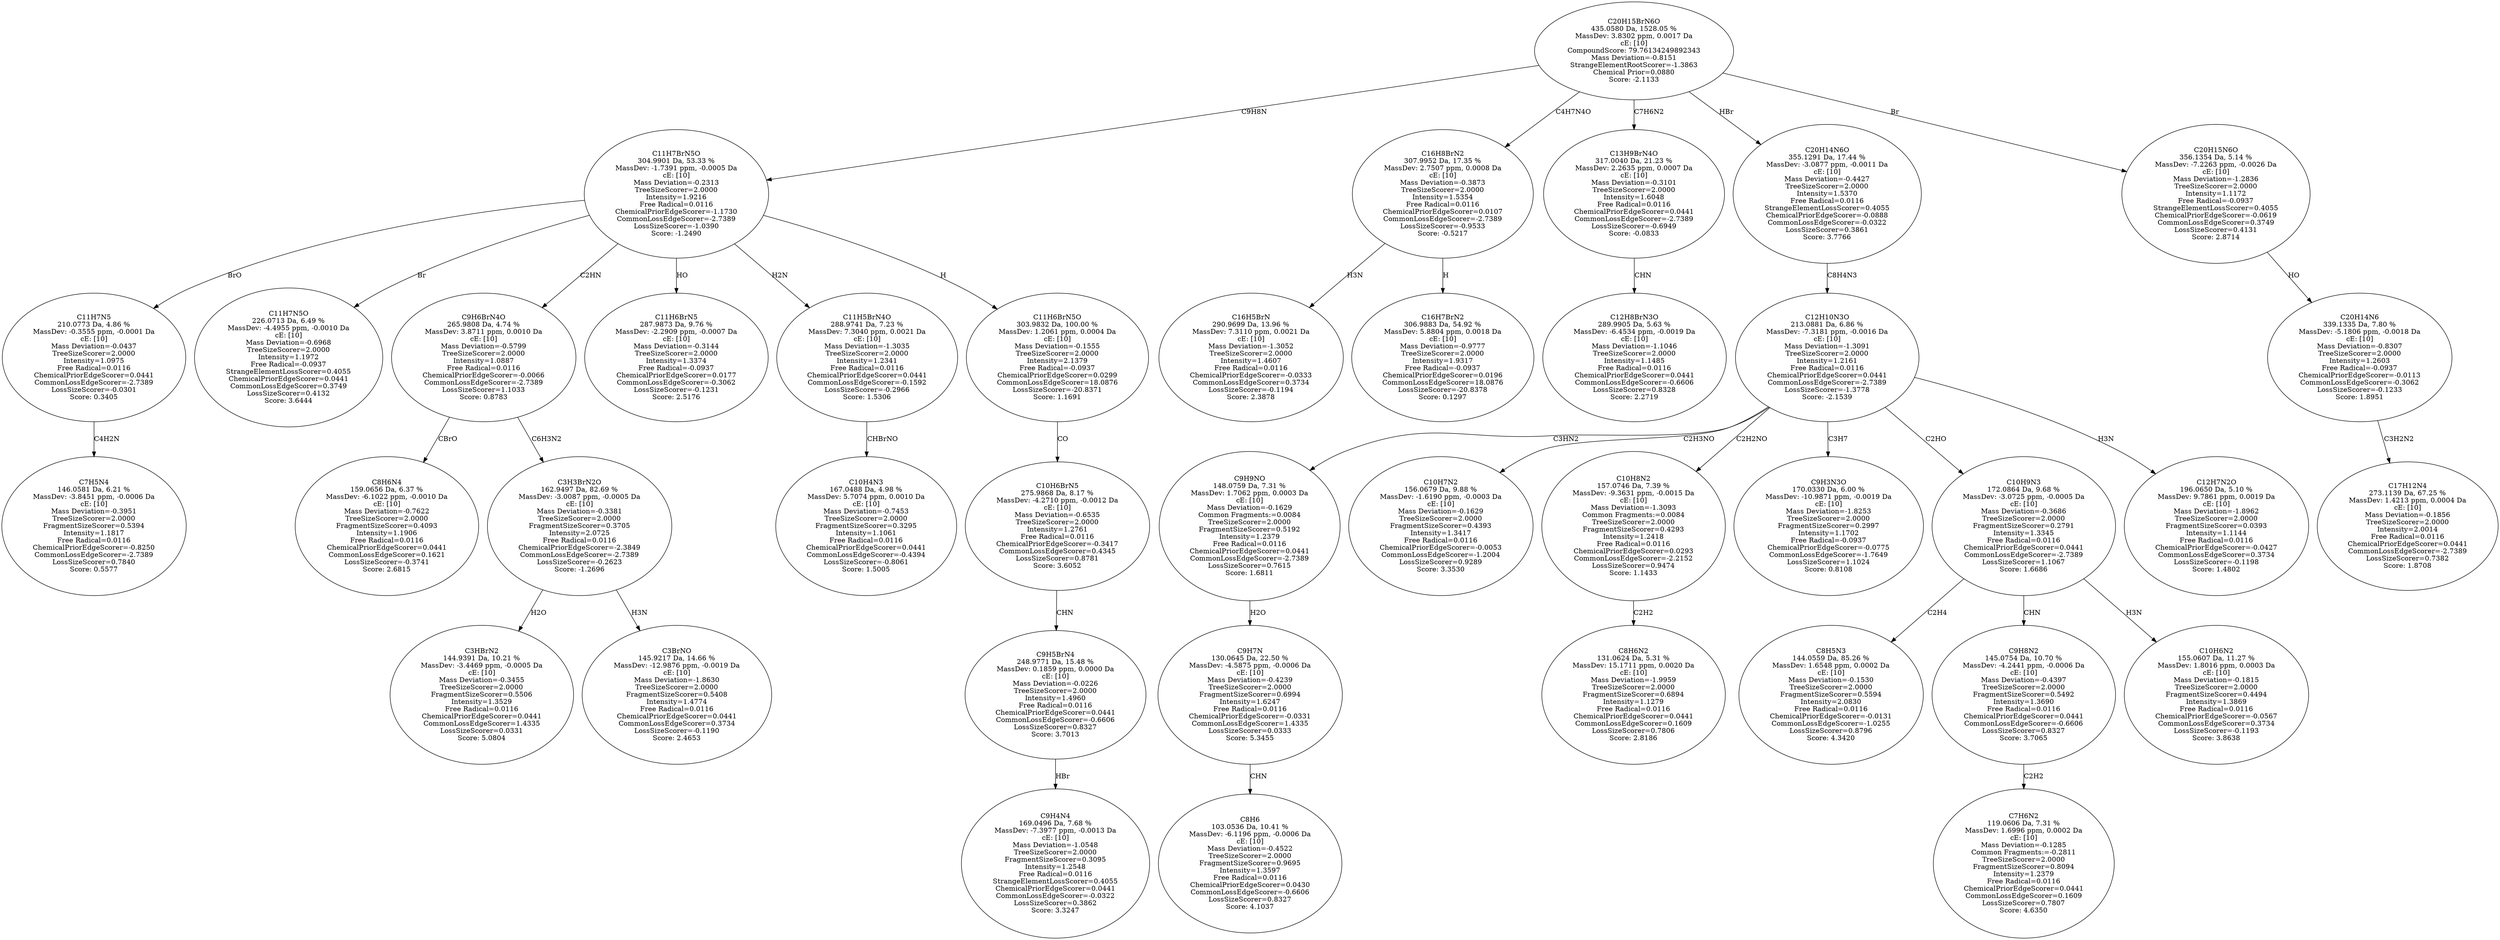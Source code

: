 strict digraph {
v1 [label="C7H5N4\n146.0581 Da, 6.21 %\nMassDev: -3.8451 ppm, -0.0006 Da\ncE: [10]\nMass Deviation=-0.3951\nTreeSizeScorer=2.0000\nFragmentSizeScorer=0.5394\nIntensity=1.1817\nFree Radical=0.0116\nChemicalPriorEdgeScorer=-0.8250\nCommonLossEdgeScorer=-2.7389\nLossSizeScorer=0.7840\nScore: 0.5577"];
v2 [label="C11H7N5\n210.0773 Da, 4.86 %\nMassDev: -0.3555 ppm, -0.0001 Da\ncE: [10]\nMass Deviation=-0.0437\nTreeSizeScorer=2.0000\nIntensity=1.0975\nFree Radical=0.0116\nChemicalPriorEdgeScorer=0.0441\nCommonLossEdgeScorer=-2.7389\nLossSizeScorer=-0.0301\nScore: 0.3405"];
v3 [label="C11H7N5O\n226.0713 Da, 6.49 %\nMassDev: -4.4955 ppm, -0.0010 Da\ncE: [10]\nMass Deviation=-0.6968\nTreeSizeScorer=2.0000\nIntensity=1.1972\nFree Radical=-0.0937\nStrangeElementLossScorer=0.4055\nChemicalPriorEdgeScorer=0.0441\nCommonLossEdgeScorer=0.3749\nLossSizeScorer=0.4132\nScore: 3.6444"];
v4 [label="C8H6N4\n159.0656 Da, 6.37 %\nMassDev: -6.1022 ppm, -0.0010 Da\ncE: [10]\nMass Deviation=-0.7622\nTreeSizeScorer=2.0000\nFragmentSizeScorer=0.4093\nIntensity=1.1906\nFree Radical=0.0116\nChemicalPriorEdgeScorer=0.0441\nCommonLossEdgeScorer=0.1621\nLossSizeScorer=-0.3741\nScore: 2.6815"];
v5 [label="C3HBrN2\n144.9391 Da, 10.21 %\nMassDev: -3.4469 ppm, -0.0005 Da\ncE: [10]\nMass Deviation=-0.3455\nTreeSizeScorer=2.0000\nFragmentSizeScorer=0.5506\nIntensity=1.3529\nFree Radical=0.0116\nChemicalPriorEdgeScorer=0.0441\nCommonLossEdgeScorer=1.4335\nLossSizeScorer=0.0331\nScore: 5.0804"];
v6 [label="C3BrNO\n145.9217 Da, 14.66 %\nMassDev: -12.9876 ppm, -0.0019 Da\ncE: [10]\nMass Deviation=-1.8630\nTreeSizeScorer=2.0000\nFragmentSizeScorer=0.5408\nIntensity=1.4774\nFree Radical=0.0116\nChemicalPriorEdgeScorer=0.0441\nCommonLossEdgeScorer=0.3734\nLossSizeScorer=-0.1190\nScore: 2.4653"];
v7 [label="C3H3BrN2O\n162.9497 Da, 82.69 %\nMassDev: -3.0087 ppm, -0.0005 Da\ncE: [10]\nMass Deviation=-0.3381\nTreeSizeScorer=2.0000\nFragmentSizeScorer=0.3705\nIntensity=2.0725\nFree Radical=0.0116\nChemicalPriorEdgeScorer=-2.3849\nCommonLossEdgeScorer=-2.7389\nLossSizeScorer=-0.2623\nScore: -1.2696"];
v8 [label="C9H6BrN4O\n265.9808 Da, 4.74 %\nMassDev: 3.8711 ppm, 0.0010 Da\ncE: [10]\nMass Deviation=-0.5799\nTreeSizeScorer=2.0000\nIntensity=1.0887\nFree Radical=0.0116\nChemicalPriorEdgeScorer=-0.0066\nCommonLossEdgeScorer=-2.7389\nLossSizeScorer=1.1033\nScore: 0.8783"];
v9 [label="C11H6BrN5\n287.9873 Da, 9.76 %\nMassDev: -2.2909 ppm, -0.0007 Da\ncE: [10]\nMass Deviation=-0.3144\nTreeSizeScorer=2.0000\nIntensity=1.3374\nFree Radical=-0.0937\nChemicalPriorEdgeScorer=0.0177\nCommonLossEdgeScorer=-0.3062\nLossSizeScorer=-0.1231\nScore: 2.5176"];
v10 [label="C10H4N3\n167.0488 Da, 4.98 %\nMassDev: 5.7074 ppm, 0.0010 Da\ncE: [10]\nMass Deviation=-0.7453\nTreeSizeScorer=2.0000\nFragmentSizeScorer=0.3295\nIntensity=1.1061\nFree Radical=0.0116\nChemicalPriorEdgeScorer=0.0441\nCommonLossEdgeScorer=-0.4394\nLossSizeScorer=-0.8061\nScore: 1.5005"];
v11 [label="C11H5BrN4O\n288.9741 Da, 7.23 %\nMassDev: 7.3040 ppm, 0.0021 Da\ncE: [10]\nMass Deviation=-1.3035\nTreeSizeScorer=2.0000\nIntensity=1.2341\nFree Radical=0.0116\nChemicalPriorEdgeScorer=0.0441\nCommonLossEdgeScorer=-0.1592\nLossSizeScorer=-0.2966\nScore: 1.5306"];
v12 [label="C9H4N4\n169.0496 Da, 7.68 %\nMassDev: -7.3977 ppm, -0.0013 Da\ncE: [10]\nMass Deviation=-1.0548\nTreeSizeScorer=2.0000\nFragmentSizeScorer=0.3095\nIntensity=1.2548\nFree Radical=0.0116\nStrangeElementLossScorer=0.4055\nChemicalPriorEdgeScorer=0.0441\nCommonLossEdgeScorer=-0.0322\nLossSizeScorer=0.3862\nScore: 3.3247"];
v13 [label="C9H5BrN4\n248.9771 Da, 15.48 %\nMassDev: 0.1859 ppm, 0.0000 Da\ncE: [10]\nMass Deviation=-0.0226\nTreeSizeScorer=2.0000\nIntensity=1.4960\nFree Radical=0.0116\nChemicalPriorEdgeScorer=0.0441\nCommonLossEdgeScorer=-0.6606\nLossSizeScorer=0.8327\nScore: 3.7013"];
v14 [label="C10H6BrN5\n275.9868 Da, 8.17 %\nMassDev: -4.2710 ppm, -0.0012 Da\ncE: [10]\nMass Deviation=-0.6535\nTreeSizeScorer=2.0000\nIntensity=1.2761\nFree Radical=0.0116\nChemicalPriorEdgeScorer=-0.3417\nCommonLossEdgeScorer=0.4345\nLossSizeScorer=0.8781\nScore: 3.6052"];
v15 [label="C11H6BrN5O\n303.9832 Da, 100.00 %\nMassDev: 1.2061 ppm, 0.0004 Da\ncE: [10]\nMass Deviation=-0.1555\nTreeSizeScorer=2.0000\nIntensity=2.1379\nFree Radical=-0.0937\nChemicalPriorEdgeScorer=0.0299\nCommonLossEdgeScorer=18.0876\nLossSizeScorer=-20.8371\nScore: 1.1691"];
v16 [label="C11H7BrN5O\n304.9901 Da, 53.33 %\nMassDev: -1.7391 ppm, -0.0005 Da\ncE: [10]\nMass Deviation=-0.2313\nTreeSizeScorer=2.0000\nIntensity=1.9216\nFree Radical=0.0116\nChemicalPriorEdgeScorer=-1.1730\nCommonLossEdgeScorer=-2.7389\nLossSizeScorer=-1.0390\nScore: -1.2490"];
v17 [label="C16H5BrN\n290.9699 Da, 13.96 %\nMassDev: 7.3110 ppm, 0.0021 Da\ncE: [10]\nMass Deviation=-1.3052\nTreeSizeScorer=2.0000\nIntensity=1.4607\nFree Radical=0.0116\nChemicalPriorEdgeScorer=-0.0333\nCommonLossEdgeScorer=0.3734\nLossSizeScorer=-0.1194\nScore: 2.3878"];
v18 [label="C16H7BrN2\n306.9883 Da, 54.92 %\nMassDev: 5.8804 ppm, 0.0018 Da\ncE: [10]\nMass Deviation=-0.9777\nTreeSizeScorer=2.0000\nIntensity=1.9317\nFree Radical=-0.0937\nChemicalPriorEdgeScorer=0.0196\nCommonLossEdgeScorer=18.0876\nLossSizeScorer=-20.8378\nScore: 0.1297"];
v19 [label="C16H8BrN2\n307.9952 Da, 17.35 %\nMassDev: 2.7507 ppm, 0.0008 Da\ncE: [10]\nMass Deviation=-0.3873\nTreeSizeScorer=2.0000\nIntensity=1.5354\nFree Radical=0.0116\nChemicalPriorEdgeScorer=0.0107\nCommonLossEdgeScorer=-2.7389\nLossSizeScorer=-0.9533\nScore: -0.5217"];
v20 [label="C12H8BrN3O\n289.9905 Da, 5.63 %\nMassDev: -6.4534 ppm, -0.0019 Da\ncE: [10]\nMass Deviation=-1.1046\nTreeSizeScorer=2.0000\nIntensity=1.1485\nFree Radical=0.0116\nChemicalPriorEdgeScorer=0.0441\nCommonLossEdgeScorer=-0.6606\nLossSizeScorer=0.8328\nScore: 2.2719"];
v21 [label="C13H9BrN4O\n317.0040 Da, 21.23 %\nMassDev: 2.2635 ppm, 0.0007 Da\ncE: [10]\nMass Deviation=-0.3101\nTreeSizeScorer=2.0000\nIntensity=1.6048\nFree Radical=0.0116\nChemicalPriorEdgeScorer=0.0441\nCommonLossEdgeScorer=-2.7389\nLossSizeScorer=-0.6949\nScore: -0.0833"];
v22 [label="C8H6\n103.0536 Da, 10.41 %\nMassDev: -6.1196 ppm, -0.0006 Da\ncE: [10]\nMass Deviation=-0.4522\nTreeSizeScorer=2.0000\nFragmentSizeScorer=0.9695\nIntensity=1.3597\nFree Radical=0.0116\nChemicalPriorEdgeScorer=0.0430\nCommonLossEdgeScorer=-0.6606\nLossSizeScorer=0.8327\nScore: 4.1037"];
v23 [label="C9H7N\n130.0645 Da, 22.50 %\nMassDev: -4.5875 ppm, -0.0006 Da\ncE: [10]\nMass Deviation=-0.4239\nTreeSizeScorer=2.0000\nFragmentSizeScorer=0.6994\nIntensity=1.6247\nFree Radical=0.0116\nChemicalPriorEdgeScorer=-0.0331\nCommonLossEdgeScorer=1.4335\nLossSizeScorer=0.0333\nScore: 5.3455"];
v24 [label="C9H9NO\n148.0759 Da, 7.31 %\nMassDev: 1.7062 ppm, 0.0003 Da\ncE: [10]\nMass Deviation=-0.1629\nCommon Fragments:=0.0084\nTreeSizeScorer=2.0000\nFragmentSizeScorer=0.5192\nIntensity=1.2379\nFree Radical=0.0116\nChemicalPriorEdgeScorer=0.0441\nCommonLossEdgeScorer=-2.7389\nLossSizeScorer=0.7615\nScore: 1.6811"];
v25 [label="C10H7N2\n156.0679 Da, 9.88 %\nMassDev: -1.6190 ppm, -0.0003 Da\ncE: [10]\nMass Deviation=-0.1629\nTreeSizeScorer=2.0000\nFragmentSizeScorer=0.4393\nIntensity=1.3417\nFree Radical=0.0116\nChemicalPriorEdgeScorer=-0.0053\nCommonLossEdgeScorer=-1.2004\nLossSizeScorer=0.9289\nScore: 3.3530"];
v26 [label="C8H6N2\n131.0624 Da, 5.31 %\nMassDev: 15.1711 ppm, 0.0020 Da\ncE: [10]\nMass Deviation=-1.9959\nTreeSizeScorer=2.0000\nFragmentSizeScorer=0.6894\nIntensity=1.1279\nFree Radical=0.0116\nChemicalPriorEdgeScorer=0.0441\nCommonLossEdgeScorer=0.1609\nLossSizeScorer=0.7806\nScore: 2.8186"];
v27 [label="C10H8N2\n157.0746 Da, 7.39 %\nMassDev: -9.3631 ppm, -0.0015 Da\ncE: [10]\nMass Deviation=-1.3093\nCommon Fragments:=0.0084\nTreeSizeScorer=2.0000\nFragmentSizeScorer=0.4293\nIntensity=1.2418\nFree Radical=0.0116\nChemicalPriorEdgeScorer=0.0293\nCommonLossEdgeScorer=-2.2152\nLossSizeScorer=0.9474\nScore: 1.1433"];
v28 [label="C9H3N3O\n170.0330 Da, 6.00 %\nMassDev: -10.9871 ppm, -0.0019 Da\ncE: [10]\nMass Deviation=-1.8253\nTreeSizeScorer=2.0000\nFragmentSizeScorer=0.2997\nIntensity=1.1702\nFree Radical=-0.0937\nChemicalPriorEdgeScorer=-0.0775\nCommonLossEdgeScorer=-1.7649\nLossSizeScorer=1.1024\nScore: 0.8108"];
v29 [label="C8H5N3\n144.0559 Da, 85.26 %\nMassDev: 1.6548 ppm, 0.0002 Da\ncE: [10]\nMass Deviation=-0.1530\nTreeSizeScorer=2.0000\nFragmentSizeScorer=0.5594\nIntensity=2.0830\nFree Radical=0.0116\nChemicalPriorEdgeScorer=-0.0131\nCommonLossEdgeScorer=-1.0255\nLossSizeScorer=0.8796\nScore: 4.3420"];
v30 [label="C7H6N2\n119.0606 Da, 7.31 %\nMassDev: 1.6996 ppm, 0.0002 Da\ncE: [10]\nMass Deviation=-0.1285\nCommon Fragments:=-0.2811\nTreeSizeScorer=2.0000\nFragmentSizeScorer=0.8094\nIntensity=1.2379\nFree Radical=0.0116\nChemicalPriorEdgeScorer=0.0441\nCommonLossEdgeScorer=0.1609\nLossSizeScorer=0.7807\nScore: 4.6350"];
v31 [label="C9H8N2\n145.0754 Da, 10.70 %\nMassDev: -4.2441 ppm, -0.0006 Da\ncE: [10]\nMass Deviation=-0.4397\nTreeSizeScorer=2.0000\nFragmentSizeScorer=0.5492\nIntensity=1.3690\nFree Radical=0.0116\nChemicalPriorEdgeScorer=0.0441\nCommonLossEdgeScorer=-0.6606\nLossSizeScorer=0.8327\nScore: 3.7065"];
v32 [label="C10H6N2\n155.0607 Da, 11.27 %\nMassDev: 1.8016 ppm, 0.0003 Da\ncE: [10]\nMass Deviation=-0.1815\nTreeSizeScorer=2.0000\nFragmentSizeScorer=0.4494\nIntensity=1.3869\nFree Radical=0.0116\nChemicalPriorEdgeScorer=-0.0567\nCommonLossEdgeScorer=0.3734\nLossSizeScorer=-0.1193\nScore: 3.8638"];
v33 [label="C10H9N3\n172.0864 Da, 9.68 %\nMassDev: -3.0725 ppm, -0.0005 Da\ncE: [10]\nMass Deviation=-0.3686\nTreeSizeScorer=2.0000\nFragmentSizeScorer=0.2791\nIntensity=1.3345\nFree Radical=0.0116\nChemicalPriorEdgeScorer=0.0441\nCommonLossEdgeScorer=-2.7389\nLossSizeScorer=1.1067\nScore: 1.6686"];
v34 [label="C12H7N2O\n196.0650 Da, 5.10 %\nMassDev: 9.7861 ppm, 0.0019 Da\ncE: [10]\nMass Deviation=-1.8962\nTreeSizeScorer=2.0000\nFragmentSizeScorer=0.0393\nIntensity=1.1144\nFree Radical=0.0116\nChemicalPriorEdgeScorer=-0.0427\nCommonLossEdgeScorer=0.3734\nLossSizeScorer=-0.1198\nScore: 1.4802"];
v35 [label="C12H10N3O\n213.0881 Da, 6.86 %\nMassDev: -7.3181 ppm, -0.0016 Da\ncE: [10]\nMass Deviation=-1.3091\nTreeSizeScorer=2.0000\nIntensity=1.2161\nFree Radical=0.0116\nChemicalPriorEdgeScorer=0.0441\nCommonLossEdgeScorer=-2.7389\nLossSizeScorer=-1.3778\nScore: -2.1539"];
v36 [label="C20H14N6O\n355.1291 Da, 17.44 %\nMassDev: -3.0877 ppm, -0.0011 Da\ncE: [10]\nMass Deviation=-0.4427\nTreeSizeScorer=2.0000\nIntensity=1.5370\nFree Radical=0.0116\nStrangeElementLossScorer=0.4055\nChemicalPriorEdgeScorer=-0.0888\nCommonLossEdgeScorer=-0.0322\nLossSizeScorer=0.3861\nScore: 3.7766"];
v37 [label="C17H12N4\n273.1139 Da, 67.25 %\nMassDev: 1.4213 ppm, 0.0004 Da\ncE: [10]\nMass Deviation=-0.1856\nTreeSizeScorer=2.0000\nIntensity=2.0014\nFree Radical=0.0116\nChemicalPriorEdgeScorer=0.0441\nCommonLossEdgeScorer=-2.7389\nLossSizeScorer=0.7382\nScore: 1.8708"];
v38 [label="C20H14N6\n339.1335 Da, 7.80 %\nMassDev: -5.1806 ppm, -0.0018 Da\ncE: [10]\nMass Deviation=-0.8307\nTreeSizeScorer=2.0000\nIntensity=1.2603\nFree Radical=-0.0937\nChemicalPriorEdgeScorer=-0.0113\nCommonLossEdgeScorer=-0.3062\nLossSizeScorer=-0.1233\nScore: 1.8951"];
v39 [label="C20H15N6O\n356.1354 Da, 5.14 %\nMassDev: -7.2263 ppm, -0.0026 Da\ncE: [10]\nMass Deviation=-1.2836\nTreeSizeScorer=2.0000\nIntensity=1.1172\nFree Radical=-0.0937\nStrangeElementLossScorer=0.4055\nChemicalPriorEdgeScorer=-0.0619\nCommonLossEdgeScorer=0.3749\nLossSizeScorer=0.4131\nScore: 2.8714"];
v40 [label="C20H15BrN6O\n435.0580 Da, 1528.05 %\nMassDev: 3.8302 ppm, 0.0017 Da\ncE: [10]\nCompoundScore: 79.76134249892343\nMass Deviation=-0.8151\nStrangeElementRootScorer=-1.3863\nChemical Prior=0.0880\nScore: -2.1133"];
v2 -> v1 [label="C4H2N"];
v16 -> v2 [label="BrO"];
v16 -> v3 [label="Br"];
v8 -> v4 [label="CBrO"];
v7 -> v5 [label="H2O"];
v7 -> v6 [label="H3N"];
v8 -> v7 [label="C6H3N2"];
v16 -> v8 [label="C2HN"];
v16 -> v9 [label="HO"];
v11 -> v10 [label="CHBrNO"];
v16 -> v11 [label="H2N"];
v13 -> v12 [label="HBr"];
v14 -> v13 [label="CHN"];
v15 -> v14 [label="CO"];
v16 -> v15 [label="H"];
v40 -> v16 [label="C9H8N"];
v19 -> v17 [label="H3N"];
v19 -> v18 [label="H"];
v40 -> v19 [label="C4H7N4O"];
v21 -> v20 [label="CHN"];
v40 -> v21 [label="C7H6N2"];
v23 -> v22 [label="CHN"];
v24 -> v23 [label="H2O"];
v35 -> v24 [label="C3HN2"];
v35 -> v25 [label="C2H3NO"];
v27 -> v26 [label="C2H2"];
v35 -> v27 [label="C2H2NO"];
v35 -> v28 [label="C3H7"];
v33 -> v29 [label="C2H4"];
v31 -> v30 [label="C2H2"];
v33 -> v31 [label="CHN"];
v33 -> v32 [label="H3N"];
v35 -> v33 [label="C2HO"];
v35 -> v34 [label="H3N"];
v36 -> v35 [label="C8H4N3"];
v40 -> v36 [label="HBr"];
v38 -> v37 [label="C3H2N2"];
v39 -> v38 [label="HO"];
v40 -> v39 [label="Br"];
}